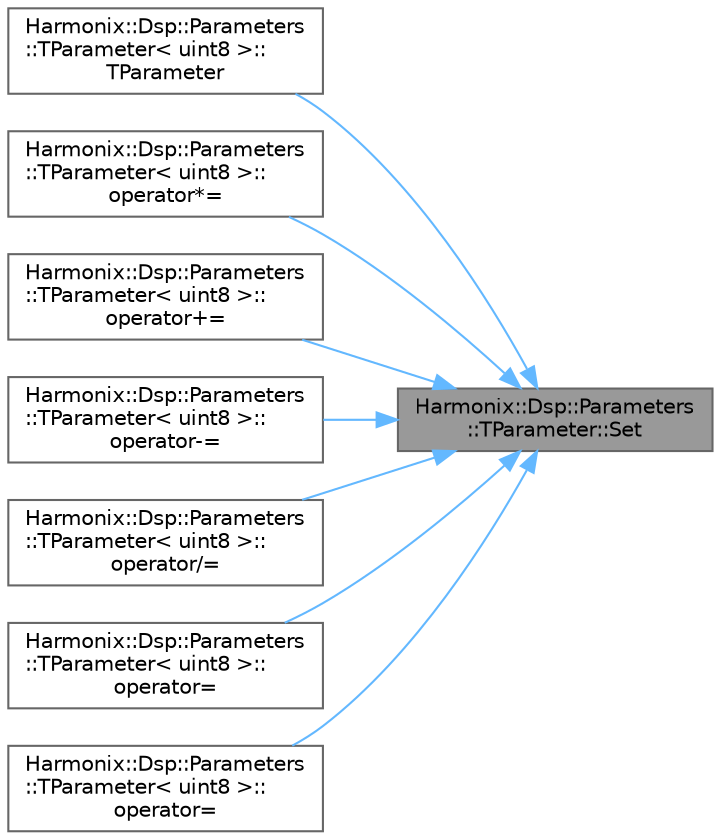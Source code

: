 digraph "Harmonix::Dsp::Parameters::TParameter::Set"
{
 // INTERACTIVE_SVG=YES
 // LATEX_PDF_SIZE
  bgcolor="transparent";
  edge [fontname=Helvetica,fontsize=10,labelfontname=Helvetica,labelfontsize=10];
  node [fontname=Helvetica,fontsize=10,shape=box,height=0.2,width=0.4];
  rankdir="RL";
  Node1 [id="Node000001",label="Harmonix::Dsp::Parameters\l::TParameter::Set",height=0.2,width=0.4,color="gray40", fillcolor="grey60", style="filled", fontcolor="black",tooltip=" "];
  Node1 -> Node2 [id="edge1_Node000001_Node000002",dir="back",color="steelblue1",style="solid",tooltip=" "];
  Node2 [id="Node000002",label="Harmonix::Dsp::Parameters\l::TParameter\< uint8 \>::\lTParameter",height=0.2,width=0.4,color="grey40", fillcolor="white", style="filled",URL="$d9/d4b/classHarmonix_1_1Dsp_1_1Parameters_1_1TParameter.html#a28fc52cc72b3eee497c07114159483f5",tooltip=" "];
  Node1 -> Node3 [id="edge2_Node000001_Node000003",dir="back",color="steelblue1",style="solid",tooltip=" "];
  Node3 [id="Node000003",label="Harmonix::Dsp::Parameters\l::TParameter\< uint8 \>::\loperator*=",height=0.2,width=0.4,color="grey40", fillcolor="white", style="filled",URL="$d9/d4b/classHarmonix_1_1Dsp_1_1Parameters_1_1TParameter.html#a1f4012abd365ffff64a95a446efb9639",tooltip=" "];
  Node1 -> Node4 [id="edge3_Node000001_Node000004",dir="back",color="steelblue1",style="solid",tooltip=" "];
  Node4 [id="Node000004",label="Harmonix::Dsp::Parameters\l::TParameter\< uint8 \>::\loperator+=",height=0.2,width=0.4,color="grey40", fillcolor="white", style="filled",URL="$d9/d4b/classHarmonix_1_1Dsp_1_1Parameters_1_1TParameter.html#aedbedeb0bfcd9ad9dd5bfcd2a2f68625",tooltip=" "];
  Node1 -> Node5 [id="edge4_Node000001_Node000005",dir="back",color="steelblue1",style="solid",tooltip=" "];
  Node5 [id="Node000005",label="Harmonix::Dsp::Parameters\l::TParameter\< uint8 \>::\loperator-=",height=0.2,width=0.4,color="grey40", fillcolor="white", style="filled",URL="$d9/d4b/classHarmonix_1_1Dsp_1_1Parameters_1_1TParameter.html#a0abc8468ff0936b2f3825a3d65b17f0e",tooltip=" "];
  Node1 -> Node6 [id="edge5_Node000001_Node000006",dir="back",color="steelblue1",style="solid",tooltip=" "];
  Node6 [id="Node000006",label="Harmonix::Dsp::Parameters\l::TParameter\< uint8 \>::\loperator/=",height=0.2,width=0.4,color="grey40", fillcolor="white", style="filled",URL="$d9/d4b/classHarmonix_1_1Dsp_1_1Parameters_1_1TParameter.html#abc6dfaaf1b662940bff33df0d033a07f",tooltip=" "];
  Node1 -> Node7 [id="edge6_Node000001_Node000007",dir="back",color="steelblue1",style="solid",tooltip=" "];
  Node7 [id="Node000007",label="Harmonix::Dsp::Parameters\l::TParameter\< uint8 \>::\loperator=",height=0.2,width=0.4,color="grey40", fillcolor="white", style="filled",URL="$d9/d4b/classHarmonix_1_1Dsp_1_1Parameters_1_1TParameter.html#a26a0fddf9dd48a03e0b5d84c5a546276",tooltip=" "];
  Node1 -> Node8 [id="edge7_Node000001_Node000008",dir="back",color="steelblue1",style="solid",tooltip=" "];
  Node8 [id="Node000008",label="Harmonix::Dsp::Parameters\l::TParameter\< uint8 \>::\loperator=",height=0.2,width=0.4,color="grey40", fillcolor="white", style="filled",URL="$d9/d4b/classHarmonix_1_1Dsp_1_1Parameters_1_1TParameter.html#a8d0c75ae841b3fcca8fc3351b2e1ab45",tooltip=" "];
}
